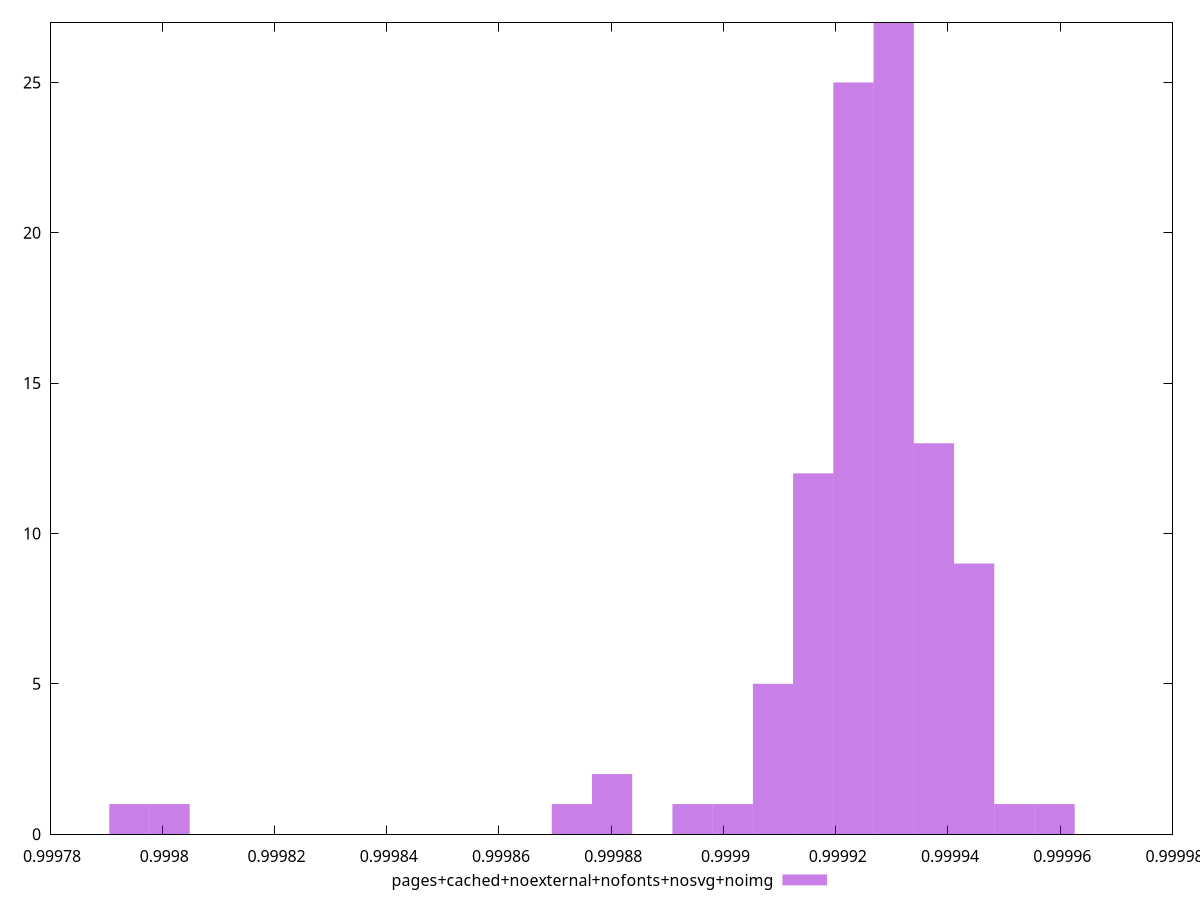 $_pagesCachedNoexternalNofontsNosvgNoimg <<EOF
0.999930322656294 27
0.9999374898963033 13
0.9999231554162846 25
0.9999446571363125 9
0.9999088209362661 5
0.9999159881762754 12
0.9998729847362197 1
0.9998801519762289 2
0.9997941450961174 1
0.9998013123361267 1
0.9998944864562476 1
0.9999589916163312 1
0.9999016536962568 1
0.9999518243763218 1
EOF
set key outside below
set terminal pngcairo
set output "report_00006_2020-11-02T20-21-41.718Z/mainthread-work-breakdown/pages+cached+noexternal+nofonts+nosvg+noimg//hist.png"
set yrange [0:27]
set boxwidth 0.0000071672400092914974
set style fill transparent solid 0.5 noborder
plot $_pagesCachedNoexternalNofontsNosvgNoimg title "pages+cached+noexternal+nofonts+nosvg+noimg" with boxes ,